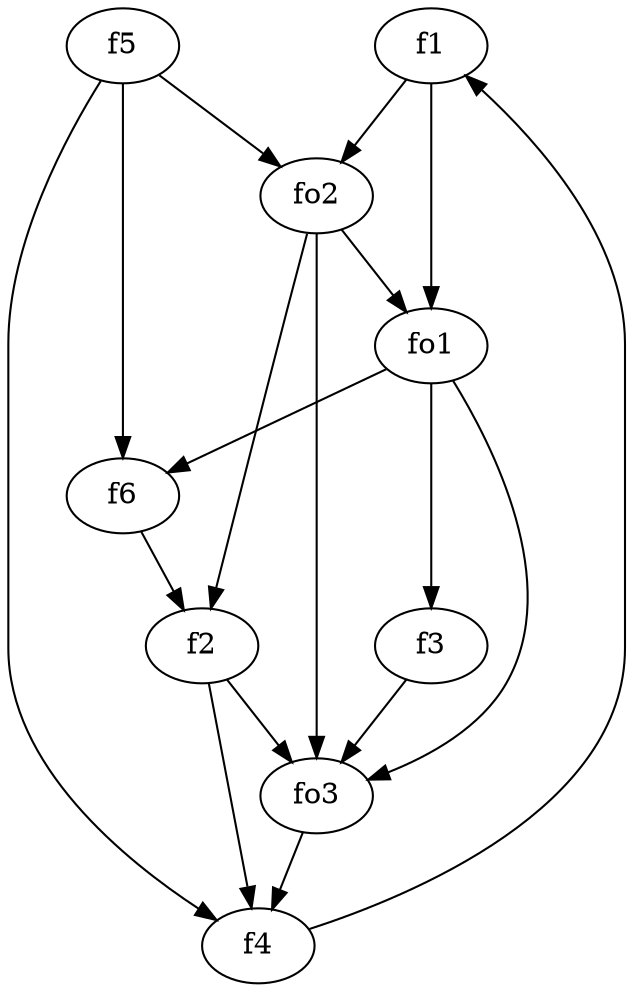 strict digraph  {
f1;
f2;
f3;
f4;
f5;
f6;
fo1;
fo2;
fo3;
f1 -> fo1  [weight=2];
f1 -> fo2  [weight=2];
f2 -> fo3  [weight=2];
f2 -> f4  [weight=2];
f3 -> fo3  [weight=2];
f4 -> f1  [weight=2];
f5 -> f4  [weight=2];
f5 -> fo2  [weight=2];
f5 -> f6  [weight=2];
f6 -> f2  [weight=2];
fo1 -> fo3  [weight=2];
fo1 -> f6  [weight=2];
fo1 -> f3  [weight=2];
fo2 -> fo1  [weight=2];
fo2 -> f2  [weight=2];
fo2 -> fo3  [weight=2];
fo3 -> f4  [weight=2];
}
